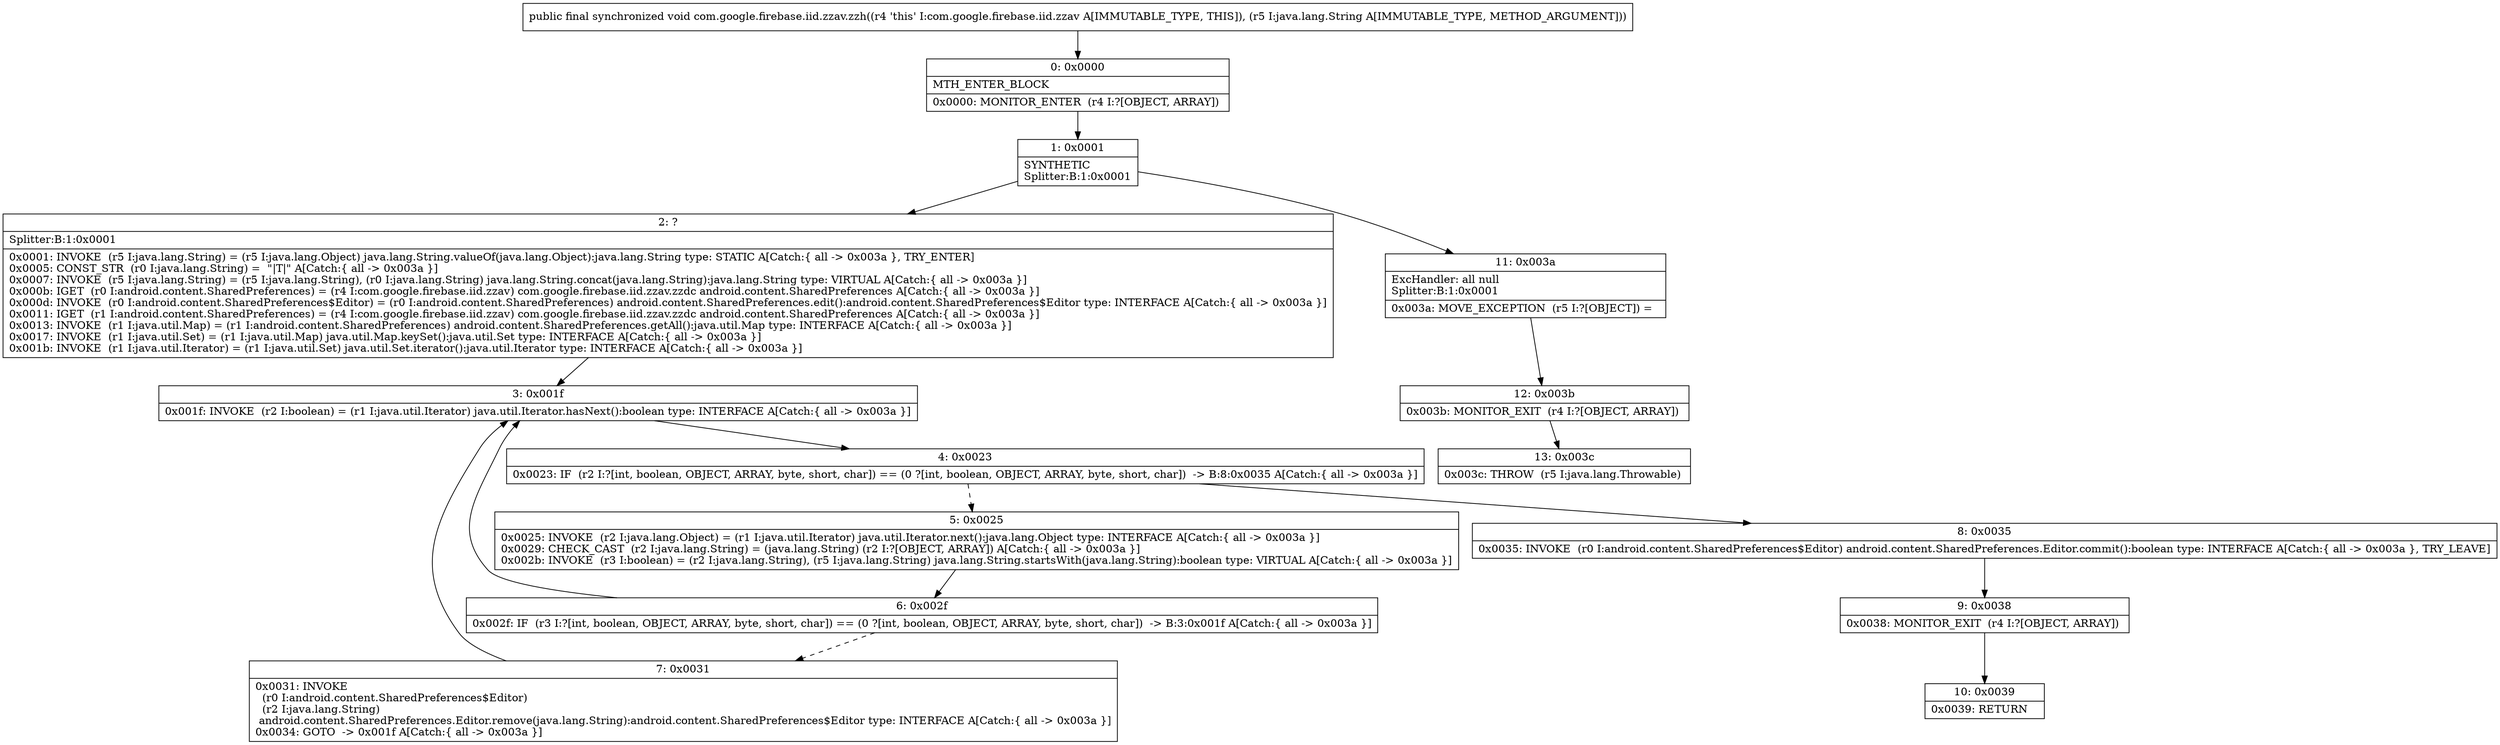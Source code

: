 digraph "CFG forcom.google.firebase.iid.zzav.zzh(Ljava\/lang\/String;)V" {
Node_0 [shape=record,label="{0\:\ 0x0000|MTH_ENTER_BLOCK\l|0x0000: MONITOR_ENTER  (r4 I:?[OBJECT, ARRAY]) \l}"];
Node_1 [shape=record,label="{1\:\ 0x0001|SYNTHETIC\lSplitter:B:1:0x0001\l}"];
Node_2 [shape=record,label="{2\:\ ?|Splitter:B:1:0x0001\l|0x0001: INVOKE  (r5 I:java.lang.String) = (r5 I:java.lang.Object) java.lang.String.valueOf(java.lang.Object):java.lang.String type: STATIC A[Catch:\{ all \-\> 0x003a \}, TRY_ENTER]\l0x0005: CONST_STR  (r0 I:java.lang.String) =  \"\|T\|\" A[Catch:\{ all \-\> 0x003a \}]\l0x0007: INVOKE  (r5 I:java.lang.String) = (r5 I:java.lang.String), (r0 I:java.lang.String) java.lang.String.concat(java.lang.String):java.lang.String type: VIRTUAL A[Catch:\{ all \-\> 0x003a \}]\l0x000b: IGET  (r0 I:android.content.SharedPreferences) = (r4 I:com.google.firebase.iid.zzav) com.google.firebase.iid.zzav.zzdc android.content.SharedPreferences A[Catch:\{ all \-\> 0x003a \}]\l0x000d: INVOKE  (r0 I:android.content.SharedPreferences$Editor) = (r0 I:android.content.SharedPreferences) android.content.SharedPreferences.edit():android.content.SharedPreferences$Editor type: INTERFACE A[Catch:\{ all \-\> 0x003a \}]\l0x0011: IGET  (r1 I:android.content.SharedPreferences) = (r4 I:com.google.firebase.iid.zzav) com.google.firebase.iid.zzav.zzdc android.content.SharedPreferences A[Catch:\{ all \-\> 0x003a \}]\l0x0013: INVOKE  (r1 I:java.util.Map) = (r1 I:android.content.SharedPreferences) android.content.SharedPreferences.getAll():java.util.Map type: INTERFACE A[Catch:\{ all \-\> 0x003a \}]\l0x0017: INVOKE  (r1 I:java.util.Set) = (r1 I:java.util.Map) java.util.Map.keySet():java.util.Set type: INTERFACE A[Catch:\{ all \-\> 0x003a \}]\l0x001b: INVOKE  (r1 I:java.util.Iterator) = (r1 I:java.util.Set) java.util.Set.iterator():java.util.Iterator type: INTERFACE A[Catch:\{ all \-\> 0x003a \}]\l}"];
Node_3 [shape=record,label="{3\:\ 0x001f|0x001f: INVOKE  (r2 I:boolean) = (r1 I:java.util.Iterator) java.util.Iterator.hasNext():boolean type: INTERFACE A[Catch:\{ all \-\> 0x003a \}]\l}"];
Node_4 [shape=record,label="{4\:\ 0x0023|0x0023: IF  (r2 I:?[int, boolean, OBJECT, ARRAY, byte, short, char]) == (0 ?[int, boolean, OBJECT, ARRAY, byte, short, char])  \-\> B:8:0x0035 A[Catch:\{ all \-\> 0x003a \}]\l}"];
Node_5 [shape=record,label="{5\:\ 0x0025|0x0025: INVOKE  (r2 I:java.lang.Object) = (r1 I:java.util.Iterator) java.util.Iterator.next():java.lang.Object type: INTERFACE A[Catch:\{ all \-\> 0x003a \}]\l0x0029: CHECK_CAST  (r2 I:java.lang.String) = (java.lang.String) (r2 I:?[OBJECT, ARRAY]) A[Catch:\{ all \-\> 0x003a \}]\l0x002b: INVOKE  (r3 I:boolean) = (r2 I:java.lang.String), (r5 I:java.lang.String) java.lang.String.startsWith(java.lang.String):boolean type: VIRTUAL A[Catch:\{ all \-\> 0x003a \}]\l}"];
Node_6 [shape=record,label="{6\:\ 0x002f|0x002f: IF  (r3 I:?[int, boolean, OBJECT, ARRAY, byte, short, char]) == (0 ?[int, boolean, OBJECT, ARRAY, byte, short, char])  \-\> B:3:0x001f A[Catch:\{ all \-\> 0x003a \}]\l}"];
Node_7 [shape=record,label="{7\:\ 0x0031|0x0031: INVOKE  \l  (r0 I:android.content.SharedPreferences$Editor)\l  (r2 I:java.lang.String)\l android.content.SharedPreferences.Editor.remove(java.lang.String):android.content.SharedPreferences$Editor type: INTERFACE A[Catch:\{ all \-\> 0x003a \}]\l0x0034: GOTO  \-\> 0x001f A[Catch:\{ all \-\> 0x003a \}]\l}"];
Node_8 [shape=record,label="{8\:\ 0x0035|0x0035: INVOKE  (r0 I:android.content.SharedPreferences$Editor) android.content.SharedPreferences.Editor.commit():boolean type: INTERFACE A[Catch:\{ all \-\> 0x003a \}, TRY_LEAVE]\l}"];
Node_9 [shape=record,label="{9\:\ 0x0038|0x0038: MONITOR_EXIT  (r4 I:?[OBJECT, ARRAY]) \l}"];
Node_10 [shape=record,label="{10\:\ 0x0039|0x0039: RETURN   \l}"];
Node_11 [shape=record,label="{11\:\ 0x003a|ExcHandler: all null\lSplitter:B:1:0x0001\l|0x003a: MOVE_EXCEPTION  (r5 I:?[OBJECT]) =  \l}"];
Node_12 [shape=record,label="{12\:\ 0x003b|0x003b: MONITOR_EXIT  (r4 I:?[OBJECT, ARRAY]) \l}"];
Node_13 [shape=record,label="{13\:\ 0x003c|0x003c: THROW  (r5 I:java.lang.Throwable) \l}"];
MethodNode[shape=record,label="{public final synchronized void com.google.firebase.iid.zzav.zzh((r4 'this' I:com.google.firebase.iid.zzav A[IMMUTABLE_TYPE, THIS]), (r5 I:java.lang.String A[IMMUTABLE_TYPE, METHOD_ARGUMENT])) }"];
MethodNode -> Node_0;
Node_0 -> Node_1;
Node_1 -> Node_2;
Node_1 -> Node_11;
Node_2 -> Node_3;
Node_3 -> Node_4;
Node_4 -> Node_5[style=dashed];
Node_4 -> Node_8;
Node_5 -> Node_6;
Node_6 -> Node_3;
Node_6 -> Node_7[style=dashed];
Node_7 -> Node_3;
Node_8 -> Node_9;
Node_9 -> Node_10;
Node_11 -> Node_12;
Node_12 -> Node_13;
}

